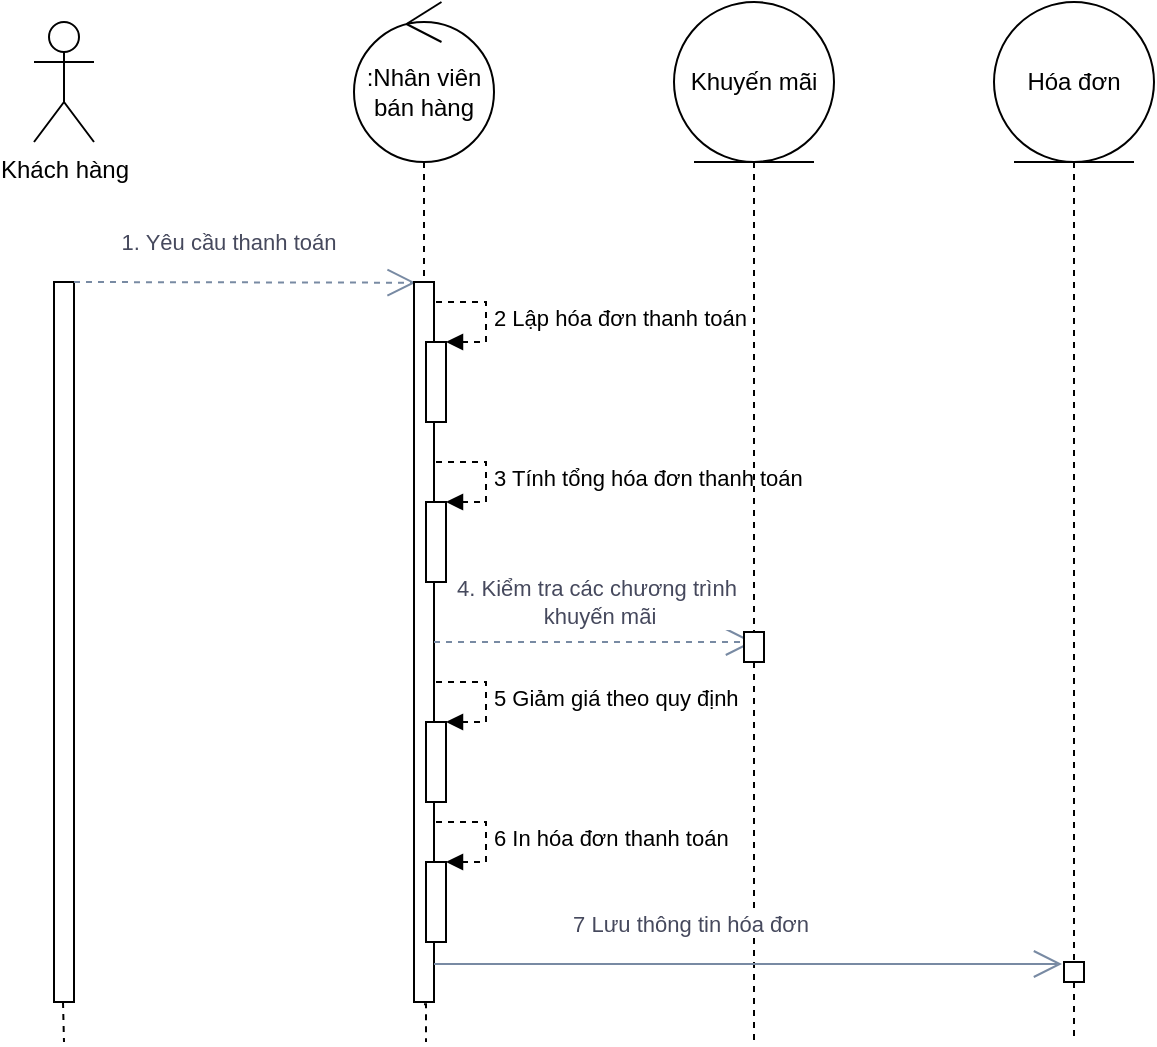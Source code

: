 <mxfile version="13.9.9" type="device"><diagram id="hi2qwzMu44u6_EJo7In6" name="Trang-1"><mxGraphModel dx="868" dy="520" grid="1" gridSize="10" guides="1" tooltips="1" connect="1" arrows="1" fold="1" page="1" pageScale="1" pageWidth="827" pageHeight="1169" math="0" shadow="0"><root><mxCell id="0"/><mxCell id="1" parent="0"/><mxCell id="gfVYsiPjLUf21q-Jl1v9-175" value="Khách hàng" style="shape=umlActor;verticalLabelPosition=bottom;verticalAlign=top;html=1;" vertex="1" parent="1"><mxGeometry x="140" y="70" width="30" height="60" as="geometry"/></mxCell><mxCell id="gfVYsiPjLUf21q-Jl1v9-176" value=":Nhân viên bán hàng" style="ellipse;shape=umlControl;whiteSpace=wrap;html=1;" vertex="1" parent="1"><mxGeometry x="300" y="60" width="70" height="80" as="geometry"/></mxCell><mxCell id="gfVYsiPjLUf21q-Jl1v9-184" style="edgeStyle=orthogonalEdgeStyle;rounded=0;orthogonalLoop=1;jettySize=auto;html=1;dashed=1;endArrow=none;endFill=0;" edge="1" parent="1" source="gfVYsiPjLUf21q-Jl1v9-203"><mxGeometry relative="1" as="geometry"><mxPoint x="660" y="580" as="targetPoint"/></mxGeometry></mxCell><mxCell id="gfVYsiPjLUf21q-Jl1v9-177" value="Hóa đơn" style="ellipse;shape=umlEntity;whiteSpace=wrap;html=1;" vertex="1" parent="1"><mxGeometry x="620" y="60" width="80" height="80" as="geometry"/></mxCell><mxCell id="gfVYsiPjLUf21q-Jl1v9-183" style="edgeStyle=orthogonalEdgeStyle;rounded=0;orthogonalLoop=1;jettySize=auto;html=1;dashed=1;endArrow=none;endFill=0;" edge="1" parent="1" source="gfVYsiPjLUf21q-Jl1v9-195"><mxGeometry relative="1" as="geometry"><mxPoint x="500" y="580" as="targetPoint"/></mxGeometry></mxCell><mxCell id="gfVYsiPjLUf21q-Jl1v9-178" value="Khuyến mãi" style="ellipse;shape=umlEntity;whiteSpace=wrap;html=1;" vertex="1" parent="1"><mxGeometry x="460" y="60" width="80" height="80" as="geometry"/></mxCell><mxCell id="gfVYsiPjLUf21q-Jl1v9-179" value="" style="html=1;points=[];perimeter=orthogonalPerimeter;" vertex="1" parent="1"><mxGeometry x="150" y="200" width="10" height="360" as="geometry"/></mxCell><mxCell id="gfVYsiPjLUf21q-Jl1v9-185" value="" style="endArrow=open;endFill=1;endSize=12;html=1;strokeColor=#788AA3;fillColor=#B2C9AB;fontColor=#46495D;dashed=1;entryX=0.081;entryY=0.001;entryDx=0;entryDy=0;entryPerimeter=0;" edge="1" parent="1" target="gfVYsiPjLUf21q-Jl1v9-187"><mxGeometry width="160" relative="1" as="geometry"><mxPoint x="160" y="200" as="sourcePoint"/><mxPoint x="300" y="197" as="targetPoint"/></mxGeometry></mxCell><mxCell id="gfVYsiPjLUf21q-Jl1v9-186" value="1. Yêu cầu thanh toán" style="edgeLabel;html=1;align=center;verticalAlign=middle;resizable=0;points=[];fontColor=#46495D;" vertex="1" connectable="0" parent="gfVYsiPjLUf21q-Jl1v9-185"><mxGeometry x="-0.384" y="-3" relative="1" as="geometry"><mxPoint x="24.17" y="-23" as="offset"/></mxGeometry></mxCell><mxCell id="gfVYsiPjLUf21q-Jl1v9-187" value="" style="html=1;points=[];perimeter=orthogonalPerimeter;" vertex="1" parent="1"><mxGeometry x="330" y="200" width="10" height="360" as="geometry"/></mxCell><mxCell id="gfVYsiPjLUf21q-Jl1v9-188" style="edgeStyle=orthogonalEdgeStyle;rounded=0;orthogonalLoop=1;jettySize=auto;html=1;dashed=1;endArrow=none;endFill=0;" edge="1" parent="1" source="gfVYsiPjLUf21q-Jl1v9-176" target="gfVYsiPjLUf21q-Jl1v9-187"><mxGeometry relative="1" as="geometry"><mxPoint x="335" y="670" as="targetPoint"/><mxPoint x="335" y="140" as="sourcePoint"/></mxGeometry></mxCell><mxCell id="gfVYsiPjLUf21q-Jl1v9-189" value="" style="html=1;points=[];perimeter=orthogonalPerimeter;" vertex="1" parent="1"><mxGeometry x="336" y="230" width="10" height="40" as="geometry"/></mxCell><mxCell id="gfVYsiPjLUf21q-Jl1v9-190" value="2 Lập hóa đơn thanh toán" style="edgeStyle=orthogonalEdgeStyle;html=1;align=left;spacingLeft=2;endArrow=block;rounded=0;entryX=1;entryY=0;dashed=1;" edge="1" target="gfVYsiPjLUf21q-Jl1v9-189" parent="1"><mxGeometry relative="1" as="geometry"><mxPoint x="341" y="210" as="sourcePoint"/><Array as="points"><mxPoint x="366" y="210"/></Array></mxGeometry></mxCell><mxCell id="gfVYsiPjLUf21q-Jl1v9-191" value="" style="html=1;points=[];perimeter=orthogonalPerimeter;" vertex="1" parent="1"><mxGeometry x="336" y="310" width="10" height="40" as="geometry"/></mxCell><mxCell id="gfVYsiPjLUf21q-Jl1v9-192" value="3 Tính tổng hóa đơn thanh toán" style="edgeStyle=orthogonalEdgeStyle;html=1;align=left;spacingLeft=2;endArrow=block;rounded=0;entryX=1;entryY=0;dashed=1;" edge="1" parent="1" target="gfVYsiPjLUf21q-Jl1v9-191"><mxGeometry relative="1" as="geometry"><mxPoint x="341" y="290" as="sourcePoint"/><Array as="points"><mxPoint x="366" y="290"/></Array></mxGeometry></mxCell><mxCell id="gfVYsiPjLUf21q-Jl1v9-193" value="" style="endArrow=open;endFill=1;endSize=12;html=1;strokeColor=#788AA3;fillColor=#B2C9AB;fontColor=#46495D;dashed=1;" edge="1" parent="1"><mxGeometry width="160" relative="1" as="geometry"><mxPoint x="340" y="380" as="sourcePoint"/><mxPoint x="500" y="380" as="targetPoint"/></mxGeometry></mxCell><mxCell id="gfVYsiPjLUf21q-Jl1v9-194" value="4. Kiểm tra các chương trình&lt;br&gt;&amp;nbsp;khuyến mãi" style="edgeLabel;html=1;align=center;verticalAlign=middle;resizable=0;points=[];fontColor=#46495D;" vertex="1" connectable="0" parent="gfVYsiPjLUf21q-Jl1v9-193"><mxGeometry x="-0.384" y="-3" relative="1" as="geometry"><mxPoint x="31" y="-23" as="offset"/></mxGeometry></mxCell><mxCell id="gfVYsiPjLUf21q-Jl1v9-195" value="" style="html=1;points=[];perimeter=orthogonalPerimeter;" vertex="1" parent="1"><mxGeometry x="495" y="375" width="10" height="15" as="geometry"/></mxCell><mxCell id="gfVYsiPjLUf21q-Jl1v9-196" style="edgeStyle=orthogonalEdgeStyle;rounded=0;orthogonalLoop=1;jettySize=auto;html=1;dashed=1;endArrow=none;endFill=0;" edge="1" parent="1" source="gfVYsiPjLUf21q-Jl1v9-178" target="gfVYsiPjLUf21q-Jl1v9-195"><mxGeometry relative="1" as="geometry"><mxPoint x="500" y="720" as="targetPoint"/><mxPoint x="500" y="140" as="sourcePoint"/></mxGeometry></mxCell><mxCell id="gfVYsiPjLUf21q-Jl1v9-197" value="" style="html=1;points=[];perimeter=orthogonalPerimeter;" vertex="1" parent="1"><mxGeometry x="336" y="420" width="10" height="40" as="geometry"/></mxCell><mxCell id="gfVYsiPjLUf21q-Jl1v9-198" value="5 Giảm giá theo quy định" style="edgeStyle=orthogonalEdgeStyle;html=1;align=left;spacingLeft=2;endArrow=block;rounded=0;entryX=1;entryY=0;dashed=1;" edge="1" parent="1" target="gfVYsiPjLUf21q-Jl1v9-197"><mxGeometry relative="1" as="geometry"><mxPoint x="341" y="400" as="sourcePoint"/><Array as="points"><mxPoint x="366" y="400"/></Array></mxGeometry></mxCell><mxCell id="gfVYsiPjLUf21q-Jl1v9-199" value="" style="html=1;points=[];perimeter=orthogonalPerimeter;" vertex="1" parent="1"><mxGeometry x="336" y="490" width="10" height="40" as="geometry"/></mxCell><mxCell id="gfVYsiPjLUf21q-Jl1v9-200" value="6 In hóa đơn thanh toán" style="edgeStyle=orthogonalEdgeStyle;html=1;align=left;spacingLeft=2;endArrow=block;rounded=0;entryX=1;entryY=0;dashed=1;" edge="1" parent="1" target="gfVYsiPjLUf21q-Jl1v9-199"><mxGeometry relative="1" as="geometry"><mxPoint x="341" y="470" as="sourcePoint"/><Array as="points"><mxPoint x="366" y="470"/></Array></mxGeometry></mxCell><mxCell id="gfVYsiPjLUf21q-Jl1v9-201" value="" style="endArrow=open;endFill=1;endSize=12;html=1;strokeColor=#788AA3;fillColor=#B2C9AB;fontColor=#46495D;entryX=-0.1;entryY=0.1;entryDx=0;entryDy=0;entryPerimeter=0;" edge="1" parent="1" target="gfVYsiPjLUf21q-Jl1v9-203"><mxGeometry width="160" relative="1" as="geometry"><mxPoint x="340" y="541" as="sourcePoint"/><mxPoint x="660" y="545" as="targetPoint"/></mxGeometry></mxCell><mxCell id="gfVYsiPjLUf21q-Jl1v9-202" value="7 Lưu thông tin hóa đơn" style="edgeLabel;html=1;align=center;verticalAlign=middle;resizable=0;points=[];fontColor=#46495D;" vertex="1" connectable="0" parent="gfVYsiPjLUf21q-Jl1v9-201"><mxGeometry x="-0.384" y="-3" relative="1" as="geometry"><mxPoint x="31" y="-23" as="offset"/></mxGeometry></mxCell><mxCell id="gfVYsiPjLUf21q-Jl1v9-203" value="" style="html=1;points=[];perimeter=orthogonalPerimeter;" vertex="1" parent="1"><mxGeometry x="655" y="540" width="10" height="10" as="geometry"/></mxCell><mxCell id="gfVYsiPjLUf21q-Jl1v9-204" style="edgeStyle=orthogonalEdgeStyle;rounded=0;orthogonalLoop=1;jettySize=auto;html=1;dashed=1;endArrow=none;endFill=0;" edge="1" parent="1" source="gfVYsiPjLUf21q-Jl1v9-177" target="gfVYsiPjLUf21q-Jl1v9-203"><mxGeometry relative="1" as="geometry"><mxPoint x="660" y="720" as="targetPoint"/><mxPoint x="660" y="140" as="sourcePoint"/></mxGeometry></mxCell><mxCell id="gfVYsiPjLUf21q-Jl1v9-205" style="edgeStyle=orthogonalEdgeStyle;rounded=0;orthogonalLoop=1;jettySize=auto;html=1;dashed=1;endArrow=none;endFill=0;" edge="1" parent="1"><mxGeometry relative="1" as="geometry"><mxPoint x="155" y="580" as="targetPoint"/><mxPoint x="154.5" y="560" as="sourcePoint"/></mxGeometry></mxCell><mxCell id="gfVYsiPjLUf21q-Jl1v9-206" style="edgeStyle=orthogonalEdgeStyle;rounded=0;orthogonalLoop=1;jettySize=auto;html=1;dashed=1;endArrow=none;endFill=0;exitX=0.5;exitY=1.003;exitDx=0;exitDy=0;exitPerimeter=0;" edge="1" parent="1" source="gfVYsiPjLUf21q-Jl1v9-187"><mxGeometry relative="1" as="geometry"><mxPoint x="336" y="580" as="targetPoint"/><mxPoint x="336" y="570" as="sourcePoint"/></mxGeometry></mxCell></root></mxGraphModel></diagram></mxfile>